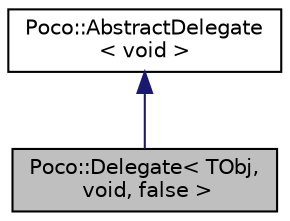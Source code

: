 digraph "Poco::Delegate&lt; TObj, void, false &gt;"
{
 // LATEX_PDF_SIZE
  edge [fontname="Helvetica",fontsize="10",labelfontname="Helvetica",labelfontsize="10"];
  node [fontname="Helvetica",fontsize="10",shape=record];
  Node1 [label="Poco::Delegate\< TObj,\l void, false \>",height=0.2,width=0.4,color="black", fillcolor="grey75", style="filled", fontcolor="black",tooltip=" "];
  Node2 -> Node1 [dir="back",color="midnightblue",fontsize="10",style="solid",fontname="Helvetica"];
  Node2 [label="Poco::AbstractDelegate\l\< void \>",height=0.2,width=0.4,color="black", fillcolor="white", style="filled",URL="$classPoco_1_1AbstractDelegate_3_01void_01_4.html",tooltip="Base class for Delegate and Expire."];
}
